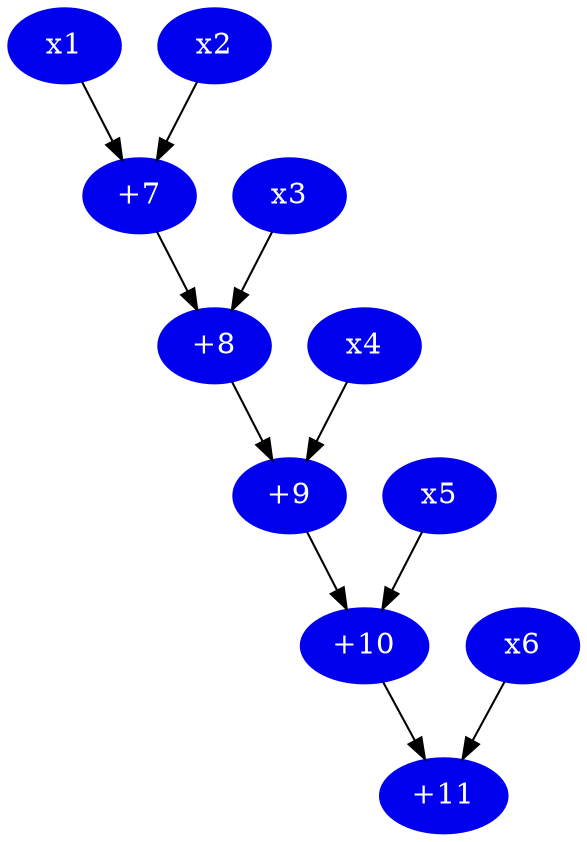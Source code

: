 digraph g {
node [fontcolor=white,style=filled,color=blue2];
node_1 [label = "x1"];
node_2 [label = "x2"];
node_3 [label = "x3"];
node_4 [label = "x4"];
node_5 [label = "x5"];
node_6 [label = "x6"];
node_7 [label = "+7"];
node_8 [label = "+8"];
node_9 [label = "+9"];
node_10 [label = "+10"];
node_11 [label = "+11"];
node_1 -> node_7 ;
node_2 -> node_7 ;
node_7 -> node_8 ;
node_3 -> node_8 ;
node_8 -> node_9 ;
node_4 -> node_9 ;
node_9 -> node_10 ;
node_5 -> node_10 ;
node_10 -> node_11 ;
node_6 -> node_11 ;
}

